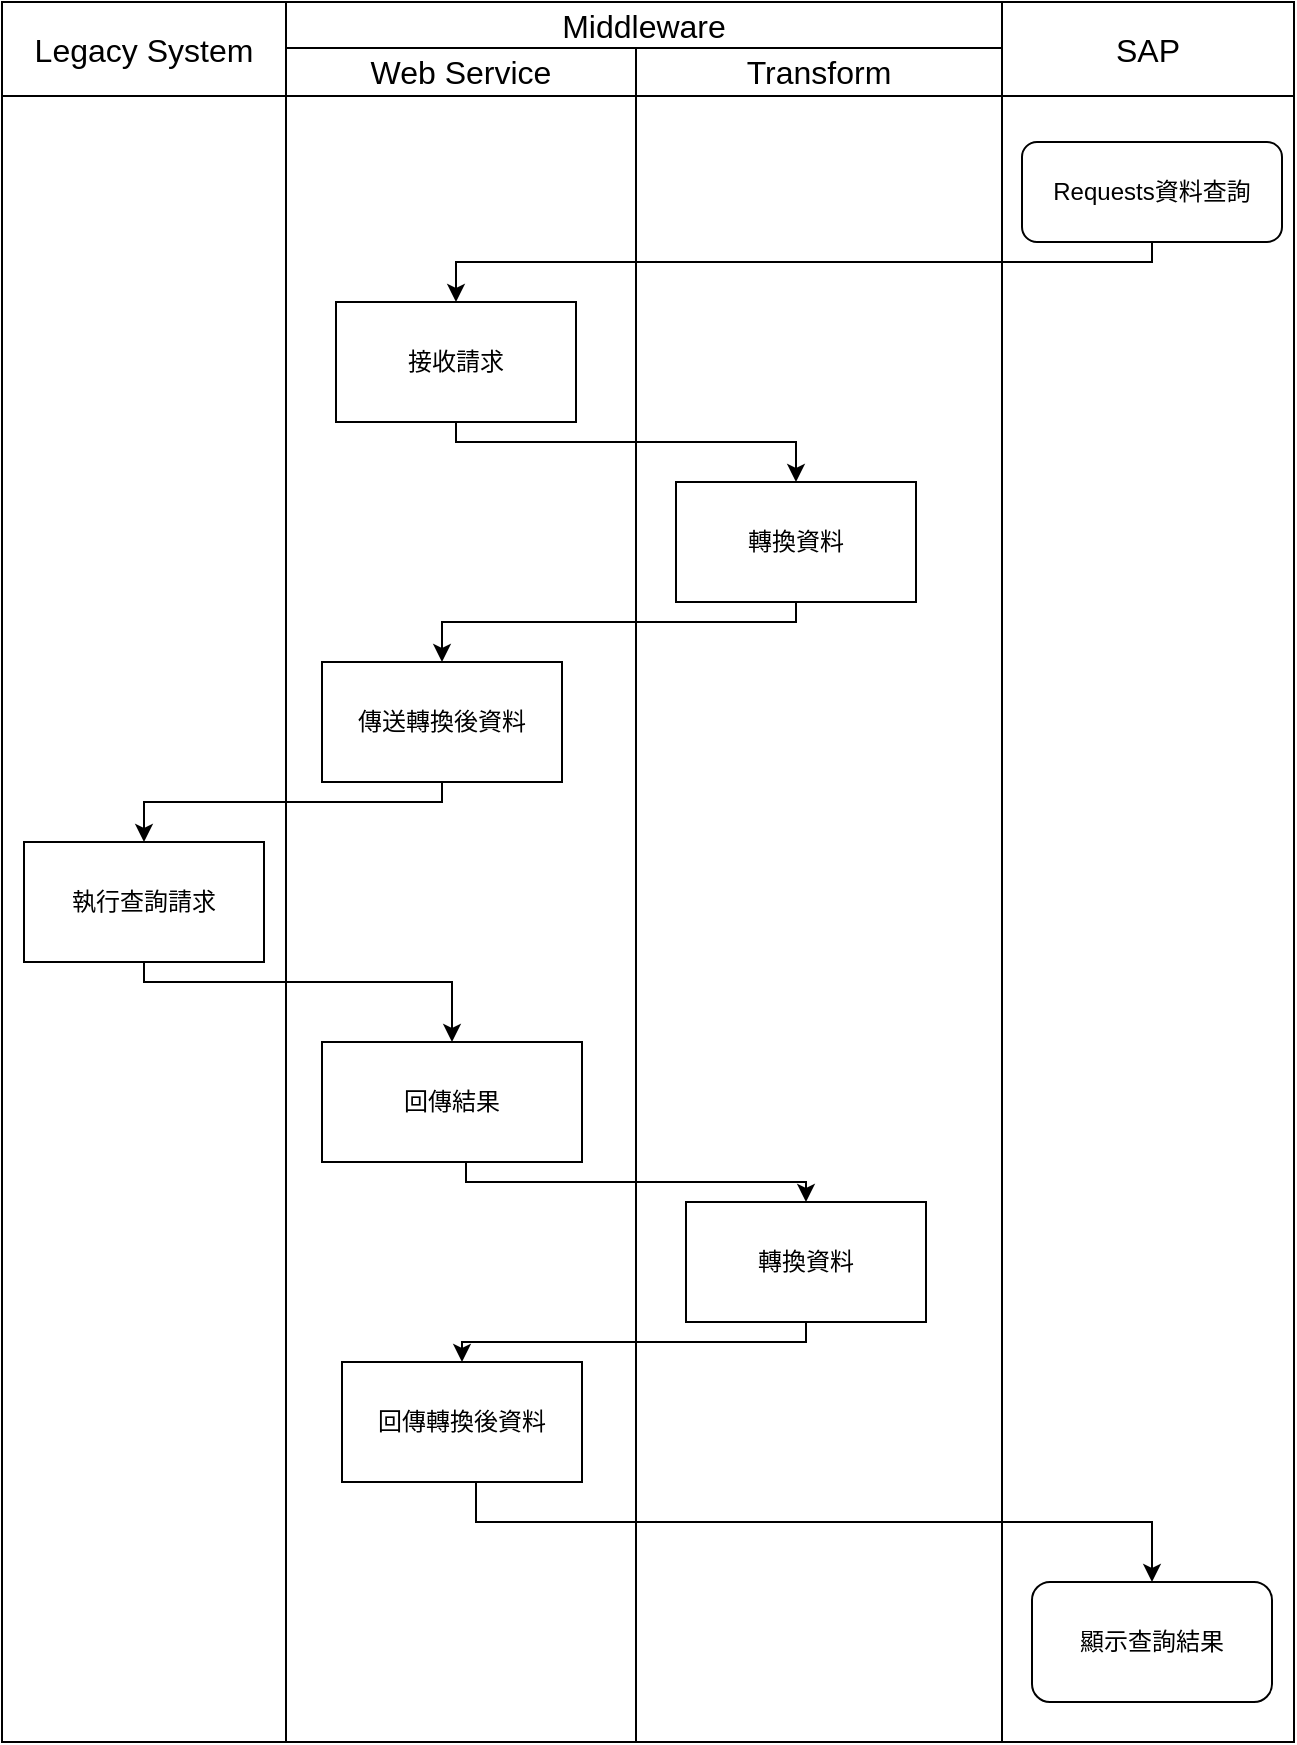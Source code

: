 <mxfile version="22.1.11" type="github">
  <diagram id="C5RBs43oDa-KdzZeNtuy" name="Page-1">
    <mxGraphModel dx="2120" dy="1839" grid="1" gridSize="10" guides="1" tooltips="1" connect="1" arrows="1" fold="1" page="1" pageScale="1" pageWidth="827" pageHeight="1169" math="0" shadow="0">
      <root>
        <mxCell id="WIyWlLk6GJQsqaUBKTNV-0" />
        <mxCell id="WIyWlLk6GJQsqaUBKTNV-1" parent="WIyWlLk6GJQsqaUBKTNV-0" />
        <mxCell id="abffdMrdUMkTcwWsMWbN-68" value="" style="shape=table;startSize=0;container=1;collapsible=0;childLayout=tableLayout;fontSize=16;movable=1;resizable=1;rotatable=1;deletable=1;editable=1;locked=0;connectable=1;" parent="WIyWlLk6GJQsqaUBKTNV-1" vertex="1">
          <mxGeometry x="-640" y="-1110" width="646" height="870" as="geometry" />
        </mxCell>
        <mxCell id="abffdMrdUMkTcwWsMWbN-69" value="" style="shape=tableRow;horizontal=0;startSize=0;swimlaneHead=0;swimlaneBody=0;strokeColor=inherit;top=0;left=0;bottom=0;right=0;collapsible=0;dropTarget=0;fillColor=none;points=[[0,0.5],[1,0.5]];portConstraint=eastwest;fontSize=16;" parent="abffdMrdUMkTcwWsMWbN-68" vertex="1">
          <mxGeometry width="646" height="23" as="geometry" />
        </mxCell>
        <mxCell id="abffdMrdUMkTcwWsMWbN-70" value="Legacy System" style="shape=partialRectangle;html=1;whiteSpace=wrap;connectable=0;strokeColor=inherit;overflow=hidden;fillColor=none;top=0;left=0;bottom=0;right=0;pointerEvents=1;fontSize=16;rowspan=2;colspan=1;" parent="abffdMrdUMkTcwWsMWbN-69" vertex="1">
          <mxGeometry width="142" height="47" as="geometry">
            <mxRectangle width="142" height="23" as="alternateBounds" />
          </mxGeometry>
        </mxCell>
        <mxCell id="abffdMrdUMkTcwWsMWbN-71" value="Middleware" style="shape=partialRectangle;html=1;whiteSpace=wrap;connectable=0;strokeColor=inherit;overflow=hidden;fillColor=none;top=0;left=0;bottom=0;right=0;pointerEvents=1;fontSize=16;rowspan=1;colspan=2;" parent="abffdMrdUMkTcwWsMWbN-69" vertex="1">
          <mxGeometry x="142" width="358" height="23" as="geometry">
            <mxRectangle width="175" height="23" as="alternateBounds" />
          </mxGeometry>
        </mxCell>
        <mxCell id="abffdMrdUMkTcwWsMWbN-72" value="" style="shape=partialRectangle;html=1;whiteSpace=wrap;connectable=0;strokeColor=inherit;overflow=hidden;fillColor=none;top=0;left=0;bottom=0;right=0;pointerEvents=1;fontSize=16;" parent="abffdMrdUMkTcwWsMWbN-69" vertex="1" visible="0">
          <mxGeometry x="317" width="183" height="23" as="geometry">
            <mxRectangle width="183" height="23" as="alternateBounds" />
          </mxGeometry>
        </mxCell>
        <mxCell id="abffdMrdUMkTcwWsMWbN-174" value="SAP" style="shape=partialRectangle;html=1;whiteSpace=wrap;connectable=0;strokeColor=inherit;overflow=hidden;fillColor=none;top=0;left=0;bottom=0;right=0;pointerEvents=1;fontSize=16;rowspan=2;colspan=1;" parent="abffdMrdUMkTcwWsMWbN-69" vertex="1">
          <mxGeometry x="500" width="146" height="47" as="geometry">
            <mxRectangle width="146" height="23" as="alternateBounds" />
          </mxGeometry>
        </mxCell>
        <mxCell id="abffdMrdUMkTcwWsMWbN-166" style="shape=tableRow;horizontal=0;startSize=0;swimlaneHead=0;swimlaneBody=0;strokeColor=inherit;top=0;left=0;bottom=0;right=0;collapsible=0;dropTarget=0;fillColor=none;points=[[0,0.5],[1,0.5]];portConstraint=eastwest;fontSize=16;" parent="abffdMrdUMkTcwWsMWbN-68" vertex="1">
          <mxGeometry y="23" width="646" height="24" as="geometry" />
        </mxCell>
        <mxCell id="abffdMrdUMkTcwWsMWbN-167" style="shape=partialRectangle;html=1;whiteSpace=wrap;connectable=0;strokeColor=inherit;overflow=hidden;fillColor=none;top=0;left=0;bottom=0;right=0;pointerEvents=1;fontSize=16;" parent="abffdMrdUMkTcwWsMWbN-166" vertex="1" visible="0">
          <mxGeometry width="142" height="24" as="geometry">
            <mxRectangle width="142" height="24" as="alternateBounds" />
          </mxGeometry>
        </mxCell>
        <mxCell id="abffdMrdUMkTcwWsMWbN-168" value="Web Service" style="shape=partialRectangle;html=1;whiteSpace=wrap;connectable=0;strokeColor=inherit;overflow=hidden;fillColor=none;top=0;left=0;bottom=0;right=0;pointerEvents=1;fontSize=16;" parent="abffdMrdUMkTcwWsMWbN-166" vertex="1">
          <mxGeometry x="142" width="175" height="24" as="geometry">
            <mxRectangle width="175" height="24" as="alternateBounds" />
          </mxGeometry>
        </mxCell>
        <mxCell id="abffdMrdUMkTcwWsMWbN-169" value="Transform" style="shape=partialRectangle;html=1;whiteSpace=wrap;connectable=0;strokeColor=inherit;overflow=hidden;fillColor=none;top=0;left=0;bottom=0;right=0;pointerEvents=1;fontSize=16;" parent="abffdMrdUMkTcwWsMWbN-166" vertex="1">
          <mxGeometry x="317" width="183" height="24" as="geometry">
            <mxRectangle width="183" height="24" as="alternateBounds" />
          </mxGeometry>
        </mxCell>
        <mxCell id="abffdMrdUMkTcwWsMWbN-175" style="shape=partialRectangle;html=1;whiteSpace=wrap;connectable=0;strokeColor=inherit;overflow=hidden;fillColor=none;top=0;left=0;bottom=0;right=0;pointerEvents=1;fontSize=16;" parent="abffdMrdUMkTcwWsMWbN-166" vertex="1" visible="0">
          <mxGeometry x="500" width="146" height="24" as="geometry">
            <mxRectangle width="146" height="24" as="alternateBounds" />
          </mxGeometry>
        </mxCell>
        <mxCell id="abffdMrdUMkTcwWsMWbN-73" value="" style="shape=tableRow;horizontal=0;startSize=0;swimlaneHead=0;swimlaneBody=0;strokeColor=inherit;top=0;left=0;bottom=0;right=0;collapsible=0;dropTarget=0;fillColor=none;points=[[0,0.5],[1,0.5]];portConstraint=eastwest;fontSize=16;" parent="abffdMrdUMkTcwWsMWbN-68" vertex="1">
          <mxGeometry y="47" width="646" height="823" as="geometry" />
        </mxCell>
        <mxCell id="abffdMrdUMkTcwWsMWbN-74" value="" style="shape=partialRectangle;html=1;whiteSpace=wrap;connectable=0;strokeColor=inherit;overflow=hidden;fillColor=none;top=0;left=0;bottom=0;right=0;pointerEvents=1;fontSize=16;" parent="abffdMrdUMkTcwWsMWbN-73" vertex="1">
          <mxGeometry width="142" height="823" as="geometry">
            <mxRectangle width="142" height="823" as="alternateBounds" />
          </mxGeometry>
        </mxCell>
        <mxCell id="abffdMrdUMkTcwWsMWbN-76" value="" style="shape=partialRectangle;html=1;whiteSpace=wrap;connectable=0;strokeColor=inherit;overflow=hidden;fillColor=none;top=0;left=0;bottom=0;right=0;pointerEvents=1;fontSize=16;" parent="abffdMrdUMkTcwWsMWbN-73" vertex="1">
          <mxGeometry x="142" width="175" height="823" as="geometry">
            <mxRectangle width="175" height="823" as="alternateBounds" />
          </mxGeometry>
        </mxCell>
        <mxCell id="abffdMrdUMkTcwWsMWbN-83" style="shape=partialRectangle;html=1;whiteSpace=wrap;connectable=0;strokeColor=inherit;overflow=hidden;fillColor=none;top=0;left=0;bottom=0;right=0;pointerEvents=1;fontSize=16;" parent="abffdMrdUMkTcwWsMWbN-73" vertex="1">
          <mxGeometry x="317" width="183" height="823" as="geometry">
            <mxRectangle width="183" height="823" as="alternateBounds" />
          </mxGeometry>
        </mxCell>
        <mxCell id="abffdMrdUMkTcwWsMWbN-176" style="whiteSpace=wrap;html=1;rounded=0;glass=0;strokeWidth=1;shadow=0;" parent="abffdMrdUMkTcwWsMWbN-73" vertex="1">
          <mxGeometry x="500" width="146" height="823" as="geometry">
            <mxRectangle width="146" height="823" as="alternateBounds" />
          </mxGeometry>
        </mxCell>
        <mxCell id="abffdMrdUMkTcwWsMWbN-136" value="" style="whiteSpace=wrap;html=1;rounded=0;glass=0;strokeWidth=1;shadow=0;" parent="abffdMrdUMkTcwWsMWbN-73" vertex="1">
          <mxGeometry x="646" width="NaN" height="823" as="geometry">
            <mxRectangle width="NaN" height="823" as="alternateBounds" />
          </mxGeometry>
        </mxCell>
        <mxCell id="abffdMrdUMkTcwWsMWbN-75" value="" style="shape=partialRectangle;html=1;whiteSpace=wrap;connectable=0;strokeColor=inherit;overflow=hidden;fillColor=none;top=0;left=0;bottom=0;right=0;pointerEvents=1;fontSize=16;" parent="abffdMrdUMkTcwWsMWbN-73" vertex="1">
          <mxGeometry width="NaN" height="823" as="geometry">
            <mxRectangle width="NaN" height="823" as="alternateBounds" />
          </mxGeometry>
        </mxCell>
        <mxCell id="dfJZXDo_FbnktpeHFjxq-0" style="edgeStyle=orthogonalEdgeStyle;rounded=0;orthogonalLoop=1;jettySize=auto;html=1;entryX=0.5;entryY=0;entryDx=0;entryDy=0;" edge="1" parent="WIyWlLk6GJQsqaUBKTNV-1" source="abffdMrdUMkTcwWsMWbN-85" target="abffdMrdUMkTcwWsMWbN-138">
          <mxGeometry relative="1" as="geometry">
            <Array as="points">
              <mxPoint x="-65" y="-980" />
              <mxPoint x="-413" y="-980" />
            </Array>
          </mxGeometry>
        </mxCell>
        <mxCell id="abffdMrdUMkTcwWsMWbN-85" value="Requests資料查詢" style="rounded=1;whiteSpace=wrap;html=1;fontSize=12;glass=0;strokeWidth=1;shadow=0;" parent="WIyWlLk6GJQsqaUBKTNV-1" vertex="1">
          <mxGeometry x="-130" y="-1040" width="130" height="50" as="geometry" />
        </mxCell>
        <mxCell id="dfJZXDo_FbnktpeHFjxq-1" style="edgeStyle=orthogonalEdgeStyle;rounded=0;orthogonalLoop=1;jettySize=auto;html=1;" edge="1" parent="WIyWlLk6GJQsqaUBKTNV-1" source="abffdMrdUMkTcwWsMWbN-138" target="v7u4IJ1Ig2mSw9vjSMqS-24">
          <mxGeometry relative="1" as="geometry">
            <Array as="points">
              <mxPoint x="-413" y="-890" />
              <mxPoint x="-243" y="-890" />
            </Array>
          </mxGeometry>
        </mxCell>
        <mxCell id="abffdMrdUMkTcwWsMWbN-138" value="接收請求" style="rounded=0;whiteSpace=wrap;html=1;" parent="WIyWlLk6GJQsqaUBKTNV-1" vertex="1">
          <mxGeometry x="-473" y="-960" width="120" height="60" as="geometry" />
        </mxCell>
        <mxCell id="v7u4IJ1Ig2mSw9vjSMqS-27" style="edgeStyle=orthogonalEdgeStyle;rounded=0;orthogonalLoop=1;jettySize=auto;html=1;" parent="WIyWlLk6GJQsqaUBKTNV-1" source="abffdMrdUMkTcwWsMWbN-149" target="v7u4IJ1Ig2mSw9vjSMqS-26" edge="1">
          <mxGeometry relative="1" as="geometry">
            <Array as="points">
              <mxPoint x="-408" y="-520" />
              <mxPoint x="-238" y="-520" />
            </Array>
          </mxGeometry>
        </mxCell>
        <mxCell id="abffdMrdUMkTcwWsMWbN-149" value="回傳結果" style="rounded=0;whiteSpace=wrap;html=1;" parent="WIyWlLk6GJQsqaUBKTNV-1" vertex="1">
          <mxGeometry x="-480" y="-590" width="130" height="60" as="geometry" />
        </mxCell>
        <mxCell id="v7u4IJ1Ig2mSw9vjSMqS-11" value="顯示查詢結果" style="rounded=1;whiteSpace=wrap;html=1;" parent="WIyWlLk6GJQsqaUBKTNV-1" vertex="1">
          <mxGeometry x="-125" y="-320" width="120" height="60" as="geometry" />
        </mxCell>
        <mxCell id="v7u4IJ1Ig2mSw9vjSMqS-32" style="edgeStyle=orthogonalEdgeStyle;rounded=0;orthogonalLoop=1;jettySize=auto;html=1;" parent="WIyWlLk6GJQsqaUBKTNV-1" source="v7u4IJ1Ig2mSw9vjSMqS-24" target="v7u4IJ1Ig2mSw9vjSMqS-31" edge="1">
          <mxGeometry relative="1" as="geometry">
            <Array as="points">
              <mxPoint x="-243" y="-800" />
              <mxPoint x="-420" y="-800" />
            </Array>
          </mxGeometry>
        </mxCell>
        <mxCell id="v7u4IJ1Ig2mSw9vjSMqS-24" value="轉換資料" style="rounded=0;whiteSpace=wrap;html=1;" parent="WIyWlLk6GJQsqaUBKTNV-1" vertex="1">
          <mxGeometry x="-303" y="-870" width="120" height="60" as="geometry" />
        </mxCell>
        <mxCell id="v7u4IJ1Ig2mSw9vjSMqS-29" style="edgeStyle=orthogonalEdgeStyle;rounded=0;orthogonalLoop=1;jettySize=auto;html=1;" parent="WIyWlLk6GJQsqaUBKTNV-1" source="v7u4IJ1Ig2mSw9vjSMqS-26" target="v7u4IJ1Ig2mSw9vjSMqS-28" edge="1">
          <mxGeometry relative="1" as="geometry">
            <Array as="points">
              <mxPoint x="-238" y="-440" />
              <mxPoint x="-410" y="-440" />
            </Array>
          </mxGeometry>
        </mxCell>
        <mxCell id="v7u4IJ1Ig2mSw9vjSMqS-26" value="轉換資料" style="rounded=0;whiteSpace=wrap;html=1;" parent="WIyWlLk6GJQsqaUBKTNV-1" vertex="1">
          <mxGeometry x="-298" y="-510" width="120" height="60" as="geometry" />
        </mxCell>
        <mxCell id="dfJZXDo_FbnktpeHFjxq-5" style="edgeStyle=orthogonalEdgeStyle;rounded=0;orthogonalLoop=1;jettySize=auto;html=1;" edge="1" parent="WIyWlLk6GJQsqaUBKTNV-1" source="v7u4IJ1Ig2mSw9vjSMqS-28" target="v7u4IJ1Ig2mSw9vjSMqS-11">
          <mxGeometry relative="1" as="geometry">
            <Array as="points">
              <mxPoint x="-403" y="-350" />
              <mxPoint x="-65" y="-350" />
            </Array>
          </mxGeometry>
        </mxCell>
        <mxCell id="v7u4IJ1Ig2mSw9vjSMqS-28" value="回傳轉換後資料" style="rounded=0;whiteSpace=wrap;html=1;" parent="WIyWlLk6GJQsqaUBKTNV-1" vertex="1">
          <mxGeometry x="-470" y="-430" width="120" height="60" as="geometry" />
        </mxCell>
        <mxCell id="dfJZXDo_FbnktpeHFjxq-3" style="edgeStyle=orthogonalEdgeStyle;rounded=0;orthogonalLoop=1;jettySize=auto;html=1;" edge="1" parent="WIyWlLk6GJQsqaUBKTNV-1" source="v7u4IJ1Ig2mSw9vjSMqS-31" target="dfJZXDo_FbnktpeHFjxq-2">
          <mxGeometry relative="1" as="geometry">
            <Array as="points">
              <mxPoint x="-420" y="-710" />
              <mxPoint x="-569" y="-710" />
            </Array>
          </mxGeometry>
        </mxCell>
        <mxCell id="v7u4IJ1Ig2mSw9vjSMqS-31" value="傳送轉換後資料" style="rounded=0;whiteSpace=wrap;html=1;" parent="WIyWlLk6GJQsqaUBKTNV-1" vertex="1">
          <mxGeometry x="-480" y="-780" width="120" height="60" as="geometry" />
        </mxCell>
        <mxCell id="dfJZXDo_FbnktpeHFjxq-4" style="edgeStyle=orthogonalEdgeStyle;rounded=0;orthogonalLoop=1;jettySize=auto;html=1;" edge="1" parent="WIyWlLk6GJQsqaUBKTNV-1" source="dfJZXDo_FbnktpeHFjxq-2" target="abffdMrdUMkTcwWsMWbN-149">
          <mxGeometry relative="1" as="geometry">
            <Array as="points">
              <mxPoint x="-569" y="-620" />
              <mxPoint x="-415" y="-620" />
            </Array>
          </mxGeometry>
        </mxCell>
        <mxCell id="dfJZXDo_FbnktpeHFjxq-2" value="執行查詢請求" style="rounded=0;whiteSpace=wrap;html=1;" vertex="1" parent="WIyWlLk6GJQsqaUBKTNV-1">
          <mxGeometry x="-629" y="-690" width="120" height="60" as="geometry" />
        </mxCell>
      </root>
    </mxGraphModel>
  </diagram>
</mxfile>
